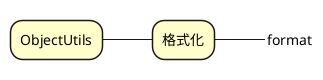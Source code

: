 @startmindmap
<style>
mindmapDiagram {
    node {
        BackgroundColor #Business
    }
}
</style>

* ObjectUtils

** 格式化
***_ format

@endmindmap